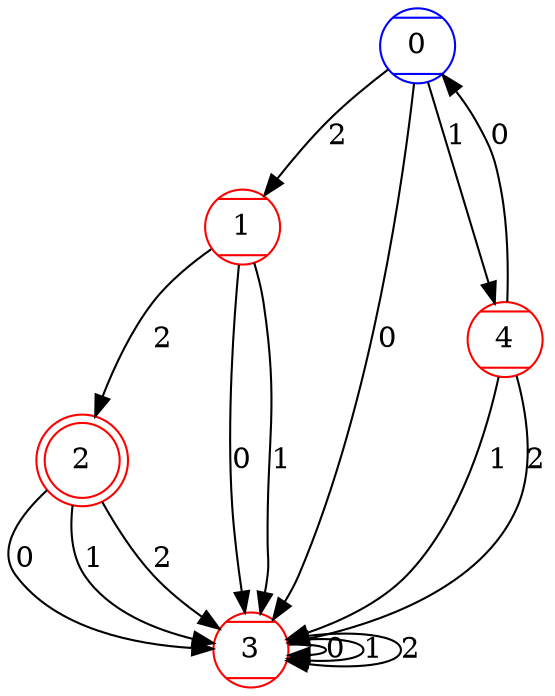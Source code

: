 digraph{
0 [color=blue, style=striped, shape=Mcircle]
1 [color=red, style=striped, shape=Mcircle]
2 [color=red, style=striped, shape=doublecircle]
3 [color=red, style=striped, shape=Mcircle]
4 [color=red, style=striped, shape=Mcircle]
0->3 [label=0]
0->4 [label=1]
0->1 [label=2]
1->3 [label=0]
1->3 [label=1]
1->2 [label=2]
2->3 [label=0]
2->3 [label=1]
2->3 [label=2]
3->3 [label=0]
3->3 [label=1]
3->3 [label=2]
4->0 [label=0]
4->3 [label=1]
4->3 [label=2]
}